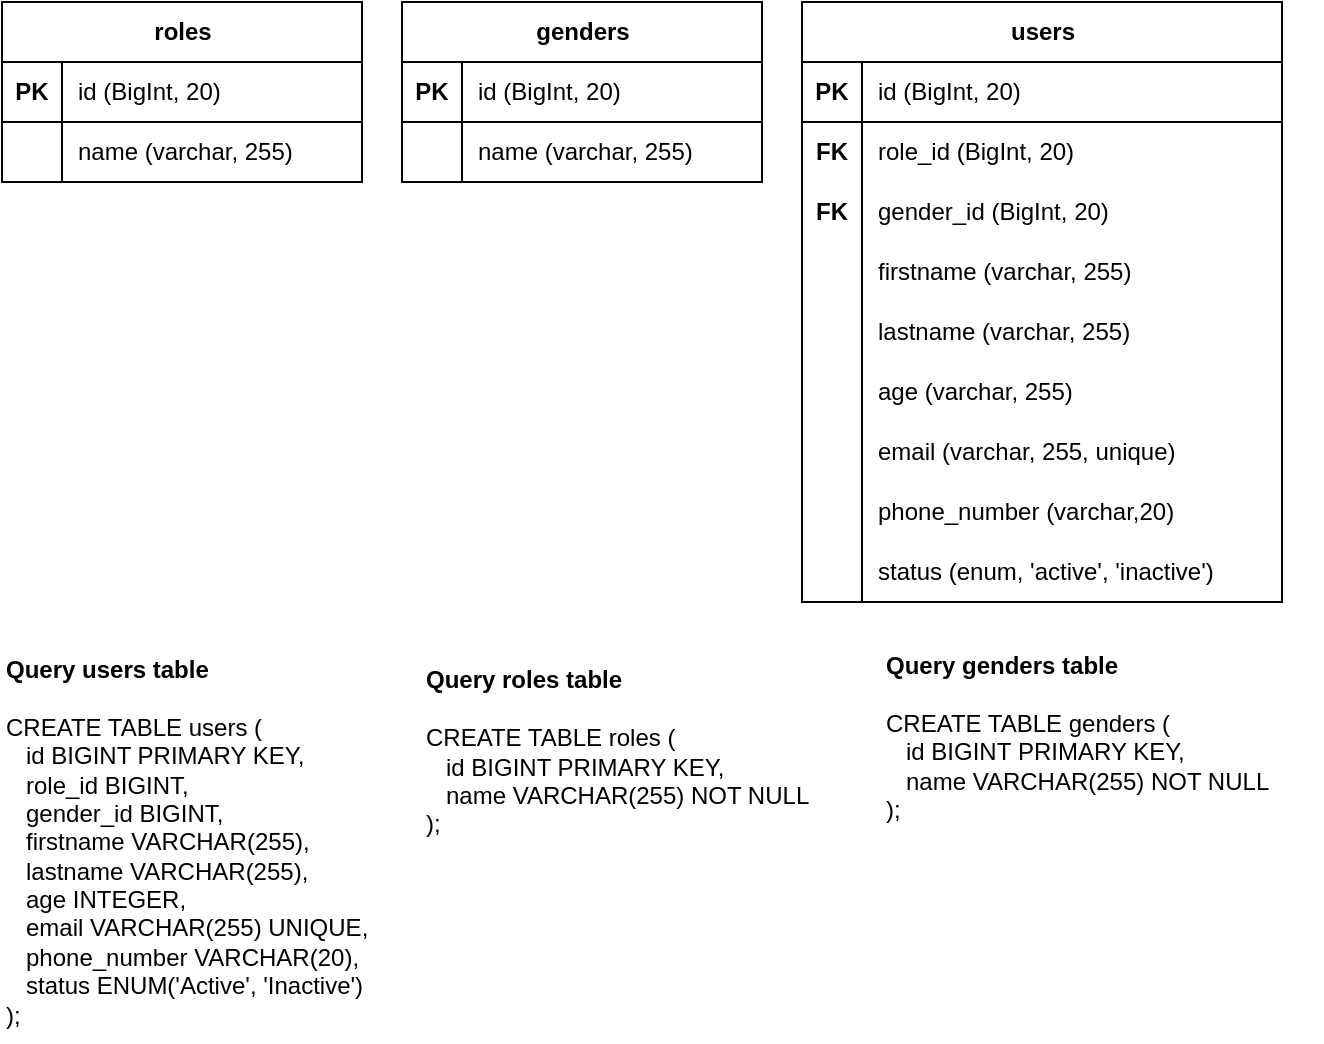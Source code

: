 <mxfile version="22.1.3" type="github">
  <diagram name="Page-1" id="N22ZHcxldVnQ0uxoigwu">
    <mxGraphModel dx="1360" dy="917" grid="1" gridSize="10" guides="1" tooltips="1" connect="1" arrows="1" fold="1" page="1" pageScale="1" pageWidth="850" pageHeight="1100" math="0" shadow="0">
      <root>
        <mxCell id="0" />
        <mxCell id="1" parent="0" />
        <mxCell id="YjZiiMKJeJTJuqKFajjN-1" value="roles" style="shape=table;startSize=30;container=1;collapsible=1;childLayout=tableLayout;fixedRows=1;rowLines=0;fontStyle=1;align=center;resizeLast=1;html=1;" vertex="1" parent="1">
          <mxGeometry x="90" y="130" width="180" height="90" as="geometry">
            <mxRectangle x="90" y="130" width="70" height="30" as="alternateBounds" />
          </mxGeometry>
        </mxCell>
        <mxCell id="YjZiiMKJeJTJuqKFajjN-2" value="" style="shape=tableRow;horizontal=0;startSize=0;swimlaneHead=0;swimlaneBody=0;fillColor=none;collapsible=0;dropTarget=0;points=[[0,0.5],[1,0.5]];portConstraint=eastwest;top=0;left=0;right=0;bottom=1;" vertex="1" parent="YjZiiMKJeJTJuqKFajjN-1">
          <mxGeometry y="30" width="180" height="30" as="geometry" />
        </mxCell>
        <mxCell id="YjZiiMKJeJTJuqKFajjN-3" value="PK" style="shape=partialRectangle;connectable=0;fillColor=none;top=0;left=0;bottom=0;right=0;fontStyle=1;overflow=hidden;whiteSpace=wrap;html=1;" vertex="1" parent="YjZiiMKJeJTJuqKFajjN-2">
          <mxGeometry width="30" height="30" as="geometry">
            <mxRectangle width="30" height="30" as="alternateBounds" />
          </mxGeometry>
        </mxCell>
        <mxCell id="YjZiiMKJeJTJuqKFajjN-4" value="id (BigInt, 20)" style="shape=partialRectangle;connectable=0;fillColor=none;top=0;left=0;bottom=0;right=0;align=left;spacingLeft=6;fontStyle=0;overflow=hidden;whiteSpace=wrap;html=1;" vertex="1" parent="YjZiiMKJeJTJuqKFajjN-2">
          <mxGeometry x="30" width="150" height="30" as="geometry">
            <mxRectangle width="150" height="30" as="alternateBounds" />
          </mxGeometry>
        </mxCell>
        <mxCell id="YjZiiMKJeJTJuqKFajjN-5" value="" style="shape=tableRow;horizontal=0;startSize=0;swimlaneHead=0;swimlaneBody=0;fillColor=none;collapsible=0;dropTarget=0;points=[[0,0.5],[1,0.5]];portConstraint=eastwest;top=0;left=0;right=0;bottom=0;" vertex="1" parent="YjZiiMKJeJTJuqKFajjN-1">
          <mxGeometry y="60" width="180" height="30" as="geometry" />
        </mxCell>
        <mxCell id="YjZiiMKJeJTJuqKFajjN-6" value="" style="shape=partialRectangle;connectable=0;fillColor=none;top=0;left=0;bottom=0;right=0;editable=1;overflow=hidden;whiteSpace=wrap;html=1;" vertex="1" parent="YjZiiMKJeJTJuqKFajjN-5">
          <mxGeometry width="30" height="30" as="geometry">
            <mxRectangle width="30" height="30" as="alternateBounds" />
          </mxGeometry>
        </mxCell>
        <mxCell id="YjZiiMKJeJTJuqKFajjN-7" value="name (varchar, 255)" style="shape=partialRectangle;connectable=0;fillColor=none;top=0;left=0;bottom=0;right=0;align=left;spacingLeft=6;overflow=hidden;whiteSpace=wrap;html=1;" vertex="1" parent="YjZiiMKJeJTJuqKFajjN-5">
          <mxGeometry x="30" width="150" height="30" as="geometry">
            <mxRectangle width="150" height="30" as="alternateBounds" />
          </mxGeometry>
        </mxCell>
        <mxCell id="YjZiiMKJeJTJuqKFajjN-8" value="genders" style="shape=table;startSize=30;container=1;collapsible=1;childLayout=tableLayout;fixedRows=1;rowLines=0;fontStyle=1;align=center;resizeLast=1;html=1;" vertex="1" parent="1">
          <mxGeometry x="290" y="130" width="180" height="90" as="geometry" />
        </mxCell>
        <mxCell id="YjZiiMKJeJTJuqKFajjN-9" value="" style="shape=tableRow;horizontal=0;startSize=0;swimlaneHead=0;swimlaneBody=0;fillColor=none;collapsible=0;dropTarget=0;points=[[0,0.5],[1,0.5]];portConstraint=eastwest;top=0;left=0;right=0;bottom=1;" vertex="1" parent="YjZiiMKJeJTJuqKFajjN-8">
          <mxGeometry y="30" width="180" height="30" as="geometry" />
        </mxCell>
        <mxCell id="YjZiiMKJeJTJuqKFajjN-10" value="PK" style="shape=partialRectangle;connectable=0;fillColor=none;top=0;left=0;bottom=0;right=0;fontStyle=1;overflow=hidden;whiteSpace=wrap;html=1;" vertex="1" parent="YjZiiMKJeJTJuqKFajjN-9">
          <mxGeometry width="30" height="30" as="geometry">
            <mxRectangle width="30" height="30" as="alternateBounds" />
          </mxGeometry>
        </mxCell>
        <mxCell id="YjZiiMKJeJTJuqKFajjN-11" value="&lt;span style=&quot;font-weight: normal;&quot;&gt;id (BigInt, 20)&lt;/span&gt;" style="shape=partialRectangle;connectable=0;fillColor=none;top=0;left=0;bottom=0;right=0;align=left;spacingLeft=6;fontStyle=1;overflow=hidden;whiteSpace=wrap;html=1;" vertex="1" parent="YjZiiMKJeJTJuqKFajjN-9">
          <mxGeometry x="30" width="150" height="30" as="geometry">
            <mxRectangle width="150" height="30" as="alternateBounds" />
          </mxGeometry>
        </mxCell>
        <mxCell id="YjZiiMKJeJTJuqKFajjN-12" value="" style="shape=tableRow;horizontal=0;startSize=0;swimlaneHead=0;swimlaneBody=0;fillColor=none;collapsible=0;dropTarget=0;points=[[0,0.5],[1,0.5]];portConstraint=eastwest;top=0;left=0;right=0;bottom=0;" vertex="1" parent="YjZiiMKJeJTJuqKFajjN-8">
          <mxGeometry y="60" width="180" height="30" as="geometry" />
        </mxCell>
        <mxCell id="YjZiiMKJeJTJuqKFajjN-13" value="" style="shape=partialRectangle;connectable=0;fillColor=none;top=0;left=0;bottom=0;right=0;editable=1;overflow=hidden;whiteSpace=wrap;html=1;" vertex="1" parent="YjZiiMKJeJTJuqKFajjN-12">
          <mxGeometry width="30" height="30" as="geometry">
            <mxRectangle width="30" height="30" as="alternateBounds" />
          </mxGeometry>
        </mxCell>
        <mxCell id="YjZiiMKJeJTJuqKFajjN-14" value="name (varchar, 255)" style="shape=partialRectangle;connectable=0;fillColor=none;top=0;left=0;bottom=0;right=0;align=left;spacingLeft=6;overflow=hidden;whiteSpace=wrap;html=1;" vertex="1" parent="YjZiiMKJeJTJuqKFajjN-12">
          <mxGeometry x="30" width="150" height="30" as="geometry">
            <mxRectangle width="150" height="30" as="alternateBounds" />
          </mxGeometry>
        </mxCell>
        <mxCell id="YjZiiMKJeJTJuqKFajjN-15" value="users" style="shape=table;startSize=30;container=1;collapsible=1;childLayout=tableLayout;fixedRows=1;rowLines=0;fontStyle=1;align=center;resizeLast=1;html=1;" vertex="1" parent="1">
          <mxGeometry x="490" y="130" width="240" height="300" as="geometry" />
        </mxCell>
        <mxCell id="YjZiiMKJeJTJuqKFajjN-16" value="" style="shape=tableRow;horizontal=0;startSize=0;swimlaneHead=0;swimlaneBody=0;fillColor=none;collapsible=0;dropTarget=0;points=[[0,0.5],[1,0.5]];portConstraint=eastwest;top=0;left=0;right=0;bottom=1;" vertex="1" parent="YjZiiMKJeJTJuqKFajjN-15">
          <mxGeometry y="30" width="240" height="30" as="geometry" />
        </mxCell>
        <mxCell id="YjZiiMKJeJTJuqKFajjN-17" value="PK" style="shape=partialRectangle;connectable=0;fillColor=none;top=0;left=0;bottom=0;right=0;fontStyle=1;overflow=hidden;whiteSpace=wrap;html=1;" vertex="1" parent="YjZiiMKJeJTJuqKFajjN-16">
          <mxGeometry width="30" height="30" as="geometry">
            <mxRectangle width="30" height="30" as="alternateBounds" />
          </mxGeometry>
        </mxCell>
        <mxCell id="YjZiiMKJeJTJuqKFajjN-18" value="id (BigInt, 20)" style="shape=partialRectangle;connectable=0;fillColor=none;top=0;left=0;bottom=0;right=0;align=left;spacingLeft=6;fontStyle=0;overflow=hidden;whiteSpace=wrap;html=1;" vertex="1" parent="YjZiiMKJeJTJuqKFajjN-16">
          <mxGeometry x="30" width="210" height="30" as="geometry">
            <mxRectangle width="210" height="30" as="alternateBounds" />
          </mxGeometry>
        </mxCell>
        <mxCell id="YjZiiMKJeJTJuqKFajjN-19" value="" style="shape=tableRow;horizontal=0;startSize=0;swimlaneHead=0;swimlaneBody=0;fillColor=none;collapsible=0;dropTarget=0;points=[[0,0.5],[1,0.5]];portConstraint=eastwest;top=0;left=0;right=0;bottom=0;" vertex="1" parent="YjZiiMKJeJTJuqKFajjN-15">
          <mxGeometry y="60" width="240" height="30" as="geometry" />
        </mxCell>
        <mxCell id="YjZiiMKJeJTJuqKFajjN-20" value="" style="shape=partialRectangle;connectable=0;fillColor=none;top=0;left=0;bottom=0;right=0;editable=1;overflow=hidden;whiteSpace=wrap;html=1;" vertex="1" parent="YjZiiMKJeJTJuqKFajjN-19">
          <mxGeometry width="30" height="30" as="geometry">
            <mxRectangle width="30" height="30" as="alternateBounds" />
          </mxGeometry>
        </mxCell>
        <mxCell id="YjZiiMKJeJTJuqKFajjN-21" value="role_id (BigInt, 20)" style="shape=partialRectangle;connectable=0;fillColor=none;top=0;left=0;bottom=0;right=0;align=left;spacingLeft=6;overflow=hidden;whiteSpace=wrap;html=1;" vertex="1" parent="YjZiiMKJeJTJuqKFajjN-19">
          <mxGeometry x="30" width="210" height="30" as="geometry">
            <mxRectangle width="210" height="30" as="alternateBounds" />
          </mxGeometry>
        </mxCell>
        <mxCell id="YjZiiMKJeJTJuqKFajjN-22" value="" style="shape=tableRow;horizontal=0;startSize=0;swimlaneHead=0;swimlaneBody=0;fillColor=none;collapsible=0;dropTarget=0;points=[[0,0.5],[1,0.5]];portConstraint=eastwest;top=0;left=0;right=0;bottom=0;" vertex="1" parent="YjZiiMKJeJTJuqKFajjN-15">
          <mxGeometry y="90" width="240" height="30" as="geometry" />
        </mxCell>
        <mxCell id="YjZiiMKJeJTJuqKFajjN-23" value="" style="shape=partialRectangle;connectable=0;fillColor=none;top=0;left=0;bottom=0;right=0;editable=1;overflow=hidden;whiteSpace=wrap;html=1;" vertex="1" parent="YjZiiMKJeJTJuqKFajjN-22">
          <mxGeometry width="30" height="30" as="geometry">
            <mxRectangle width="30" height="30" as="alternateBounds" />
          </mxGeometry>
        </mxCell>
        <mxCell id="YjZiiMKJeJTJuqKFajjN-24" value="gender_id (BigInt, 20)" style="shape=partialRectangle;connectable=0;fillColor=none;top=0;left=0;bottom=0;right=0;align=left;spacingLeft=6;overflow=hidden;whiteSpace=wrap;html=1;" vertex="1" parent="YjZiiMKJeJTJuqKFajjN-22">
          <mxGeometry x="30" width="210" height="30" as="geometry">
            <mxRectangle width="210" height="30" as="alternateBounds" />
          </mxGeometry>
        </mxCell>
        <mxCell id="YjZiiMKJeJTJuqKFajjN-25" value="" style="shape=tableRow;horizontal=0;startSize=0;swimlaneHead=0;swimlaneBody=0;fillColor=none;collapsible=0;dropTarget=0;points=[[0,0.5],[1,0.5]];portConstraint=eastwest;top=0;left=0;right=0;bottom=0;" vertex="1" parent="YjZiiMKJeJTJuqKFajjN-15">
          <mxGeometry y="120" width="240" height="30" as="geometry" />
        </mxCell>
        <mxCell id="YjZiiMKJeJTJuqKFajjN-26" value="" style="shape=partialRectangle;connectable=0;fillColor=none;top=0;left=0;bottom=0;right=0;editable=1;overflow=hidden;whiteSpace=wrap;html=1;" vertex="1" parent="YjZiiMKJeJTJuqKFajjN-25">
          <mxGeometry width="30" height="30" as="geometry">
            <mxRectangle width="30" height="30" as="alternateBounds" />
          </mxGeometry>
        </mxCell>
        <mxCell id="YjZiiMKJeJTJuqKFajjN-27" value="firstname (varchar, 255)" style="shape=partialRectangle;connectable=0;fillColor=none;top=0;left=0;bottom=0;right=0;align=left;spacingLeft=6;overflow=hidden;whiteSpace=wrap;html=1;" vertex="1" parent="YjZiiMKJeJTJuqKFajjN-25">
          <mxGeometry x="30" width="210" height="30" as="geometry">
            <mxRectangle width="210" height="30" as="alternateBounds" />
          </mxGeometry>
        </mxCell>
        <mxCell id="YjZiiMKJeJTJuqKFajjN-28" value="" style="shape=tableRow;horizontal=0;startSize=0;swimlaneHead=0;swimlaneBody=0;fillColor=none;collapsible=0;dropTarget=0;points=[[0,0.5],[1,0.5]];portConstraint=eastwest;top=0;left=0;right=0;bottom=0;" vertex="1" parent="YjZiiMKJeJTJuqKFajjN-15">
          <mxGeometry y="150" width="240" height="30" as="geometry" />
        </mxCell>
        <mxCell id="YjZiiMKJeJTJuqKFajjN-29" value="" style="shape=partialRectangle;connectable=0;fillColor=none;top=0;left=0;bottom=0;right=0;editable=1;overflow=hidden;whiteSpace=wrap;html=1;" vertex="1" parent="YjZiiMKJeJTJuqKFajjN-28">
          <mxGeometry width="30" height="30" as="geometry">
            <mxRectangle width="30" height="30" as="alternateBounds" />
          </mxGeometry>
        </mxCell>
        <mxCell id="YjZiiMKJeJTJuqKFajjN-30" value="lastname (varchar, 255)" style="shape=partialRectangle;connectable=0;fillColor=none;top=0;left=0;bottom=0;right=0;align=left;spacingLeft=6;overflow=hidden;whiteSpace=wrap;html=1;" vertex="1" parent="YjZiiMKJeJTJuqKFajjN-28">
          <mxGeometry x="30" width="210" height="30" as="geometry">
            <mxRectangle width="210" height="30" as="alternateBounds" />
          </mxGeometry>
        </mxCell>
        <mxCell id="YjZiiMKJeJTJuqKFajjN-31" value="" style="shape=tableRow;horizontal=0;startSize=0;swimlaneHead=0;swimlaneBody=0;fillColor=none;collapsible=0;dropTarget=0;points=[[0,0.5],[1,0.5]];portConstraint=eastwest;top=0;left=0;right=0;bottom=0;" vertex="1" parent="YjZiiMKJeJTJuqKFajjN-15">
          <mxGeometry y="180" width="240" height="30" as="geometry" />
        </mxCell>
        <mxCell id="YjZiiMKJeJTJuqKFajjN-32" value="" style="shape=partialRectangle;connectable=0;fillColor=none;top=0;left=0;bottom=0;right=0;editable=1;overflow=hidden;whiteSpace=wrap;html=1;" vertex="1" parent="YjZiiMKJeJTJuqKFajjN-31">
          <mxGeometry width="30" height="30" as="geometry">
            <mxRectangle width="30" height="30" as="alternateBounds" />
          </mxGeometry>
        </mxCell>
        <mxCell id="YjZiiMKJeJTJuqKFajjN-33" value="age (varchar, 255)" style="shape=partialRectangle;connectable=0;fillColor=none;top=0;left=0;bottom=0;right=0;align=left;spacingLeft=6;overflow=hidden;whiteSpace=wrap;html=1;" vertex="1" parent="YjZiiMKJeJTJuqKFajjN-31">
          <mxGeometry x="30" width="210" height="30" as="geometry">
            <mxRectangle width="210" height="30" as="alternateBounds" />
          </mxGeometry>
        </mxCell>
        <mxCell id="YjZiiMKJeJTJuqKFajjN-34" value="" style="shape=tableRow;horizontal=0;startSize=0;swimlaneHead=0;swimlaneBody=0;fillColor=none;collapsible=0;dropTarget=0;points=[[0,0.5],[1,0.5]];portConstraint=eastwest;top=0;left=0;right=0;bottom=0;" vertex="1" parent="YjZiiMKJeJTJuqKFajjN-15">
          <mxGeometry y="210" width="240" height="30" as="geometry" />
        </mxCell>
        <mxCell id="YjZiiMKJeJTJuqKFajjN-35" value="" style="shape=partialRectangle;connectable=0;fillColor=none;top=0;left=0;bottom=0;right=0;editable=1;overflow=hidden;whiteSpace=wrap;html=1;" vertex="1" parent="YjZiiMKJeJTJuqKFajjN-34">
          <mxGeometry width="30" height="30" as="geometry">
            <mxRectangle width="30" height="30" as="alternateBounds" />
          </mxGeometry>
        </mxCell>
        <mxCell id="YjZiiMKJeJTJuqKFajjN-36" value="email (varchar, 255, unique)" style="shape=partialRectangle;connectable=0;fillColor=none;top=0;left=0;bottom=0;right=0;align=left;spacingLeft=6;overflow=hidden;whiteSpace=wrap;html=1;" vertex="1" parent="YjZiiMKJeJTJuqKFajjN-34">
          <mxGeometry x="30" width="210" height="30" as="geometry">
            <mxRectangle width="210" height="30" as="alternateBounds" />
          </mxGeometry>
        </mxCell>
        <mxCell id="YjZiiMKJeJTJuqKFajjN-37" value="" style="shape=tableRow;horizontal=0;startSize=0;swimlaneHead=0;swimlaneBody=0;fillColor=none;collapsible=0;dropTarget=0;points=[[0,0.5],[1,0.5]];portConstraint=eastwest;top=0;left=0;right=0;bottom=0;" vertex="1" parent="YjZiiMKJeJTJuqKFajjN-15">
          <mxGeometry y="240" width="240" height="30" as="geometry" />
        </mxCell>
        <mxCell id="YjZiiMKJeJTJuqKFajjN-38" value="" style="shape=partialRectangle;connectable=0;fillColor=none;top=0;left=0;bottom=0;right=0;editable=1;overflow=hidden;whiteSpace=wrap;html=1;" vertex="1" parent="YjZiiMKJeJTJuqKFajjN-37">
          <mxGeometry width="30" height="30" as="geometry">
            <mxRectangle width="30" height="30" as="alternateBounds" />
          </mxGeometry>
        </mxCell>
        <mxCell id="YjZiiMKJeJTJuqKFajjN-39" value="phone_number (varchar,20)" style="shape=partialRectangle;connectable=0;fillColor=none;top=0;left=0;bottom=0;right=0;align=left;spacingLeft=6;overflow=hidden;whiteSpace=wrap;html=1;" vertex="1" parent="YjZiiMKJeJTJuqKFajjN-37">
          <mxGeometry x="30" width="210" height="30" as="geometry">
            <mxRectangle width="210" height="30" as="alternateBounds" />
          </mxGeometry>
        </mxCell>
        <mxCell id="YjZiiMKJeJTJuqKFajjN-40" value="" style="shape=tableRow;horizontal=0;startSize=0;swimlaneHead=0;swimlaneBody=0;fillColor=none;collapsible=0;dropTarget=0;points=[[0,0.5],[1,0.5]];portConstraint=eastwest;top=0;left=0;right=0;bottom=0;" vertex="1" parent="YjZiiMKJeJTJuqKFajjN-15">
          <mxGeometry y="270" width="240" height="30" as="geometry" />
        </mxCell>
        <mxCell id="YjZiiMKJeJTJuqKFajjN-41" value="" style="shape=partialRectangle;connectable=0;fillColor=none;top=0;left=0;bottom=0;right=0;editable=1;overflow=hidden;whiteSpace=wrap;html=1;" vertex="1" parent="YjZiiMKJeJTJuqKFajjN-40">
          <mxGeometry width="30" height="30" as="geometry">
            <mxRectangle width="30" height="30" as="alternateBounds" />
          </mxGeometry>
        </mxCell>
        <mxCell id="YjZiiMKJeJTJuqKFajjN-42" value="status (enum, &#39;active&#39;, &#39;inactive&#39;)" style="shape=partialRectangle;connectable=0;fillColor=none;top=0;left=0;bottom=0;right=0;align=left;spacingLeft=6;overflow=hidden;whiteSpace=wrap;html=1;" vertex="1" parent="YjZiiMKJeJTJuqKFajjN-40">
          <mxGeometry x="30" width="210" height="30" as="geometry">
            <mxRectangle width="210" height="30" as="alternateBounds" />
          </mxGeometry>
        </mxCell>
        <mxCell id="YjZiiMKJeJTJuqKFajjN-43" value="FK" style="shape=partialRectangle;connectable=0;fillColor=none;top=0;left=0;bottom=0;right=0;fontStyle=1;overflow=hidden;whiteSpace=wrap;html=1;" vertex="1" parent="1">
          <mxGeometry x="490" y="190" width="30" height="30" as="geometry">
            <mxRectangle width="30" height="30" as="alternateBounds" />
          </mxGeometry>
        </mxCell>
        <mxCell id="YjZiiMKJeJTJuqKFajjN-44" value="FK" style="shape=partialRectangle;connectable=0;fillColor=none;top=0;left=0;bottom=0;right=0;fontStyle=1;overflow=hidden;whiteSpace=wrap;html=1;" vertex="1" parent="1">
          <mxGeometry x="490" y="220" width="30" height="30" as="geometry">
            <mxRectangle width="30" height="30" as="alternateBounds" />
          </mxGeometry>
        </mxCell>
        <mxCell id="YjZiiMKJeJTJuqKFajjN-45" value="&lt;b&gt;Query users table&lt;/b&gt;&lt;br&gt;&lt;br&gt;&lt;div&gt;CREATE TABLE users (&lt;/div&gt;&amp;nbsp; &amp;nbsp;id BIGINT PRIMARY KEY&lt;span style=&quot;background-color: initial;&quot;&gt;,&lt;/span&gt;&lt;br&gt;&lt;div&gt;&amp;nbsp; &amp;nbsp;role_id BIGINT,&lt;/div&gt;&lt;div&gt;&amp;nbsp; &amp;nbsp;gender_id BIGINT,&lt;/div&gt;&lt;div&gt;&amp;nbsp; &amp;nbsp;firstname VARCHAR(255),&lt;/div&gt;&lt;div&gt;&amp;nbsp; &amp;nbsp;lastname VARCHAR(255),&lt;/div&gt;&lt;div&gt;&amp;nbsp; &amp;nbsp;age INTEGER,&lt;/div&gt;&lt;div&gt;&amp;nbsp; &amp;nbsp;email VARCHAR(255) UNIQUE,&lt;/div&gt;&lt;div&gt;&amp;nbsp; &amp;nbsp;phone_number VARCHAR(20),&lt;/div&gt;&lt;div&gt;&amp;nbsp; &amp;nbsp;status ENUM(&#39;Active&#39;, &#39;Inactive&#39;)&lt;/div&gt;&lt;div&gt;);&lt;/div&gt;" style="text;html=1;align=left;verticalAlign=middle;resizable=0;points=[];autosize=1;strokeColor=none;fillColor=none;" vertex="1" parent="1">
          <mxGeometry x="90" y="450" width="200" height="200" as="geometry" />
        </mxCell>
        <mxCell id="YjZiiMKJeJTJuqKFajjN-46" value="&lt;b&gt;Query roles table&lt;/b&gt;&lt;br&gt;&lt;br&gt;&lt;div&gt;&lt;div&gt;CREATE TABLE roles (&lt;/div&gt;&lt;div&gt;&amp;nbsp; &amp;nbsp;id BIGINT PRIMARY KEY,&lt;/div&gt;&lt;div&gt;&amp;nbsp; &amp;nbsp;name VARCHAR(255) NOT NULL&lt;/div&gt;&lt;div&gt;);&lt;/div&gt;&lt;/div&gt;" style="text;html=1;align=left;verticalAlign=middle;resizable=0;points=[];autosize=1;strokeColor=none;fillColor=none;" vertex="1" parent="1">
          <mxGeometry x="300" y="455" width="220" height="100" as="geometry" />
        </mxCell>
        <mxCell id="YjZiiMKJeJTJuqKFajjN-47" value="&lt;b&gt;Query genders table&lt;/b&gt;&lt;br&gt;&lt;br&gt;&lt;div&gt;&lt;div&gt;CREATE TABLE genders (&lt;/div&gt;&lt;div&gt;&amp;nbsp; &amp;nbsp;id BIGINT&amp;nbsp;PRIMARY KEY,&lt;/div&gt;&lt;div&gt;&amp;nbsp; &amp;nbsp;name VARCHAR(255) NOT NULL&lt;/div&gt;&lt;div&gt;);&lt;/div&gt;&lt;/div&gt;&lt;div&gt;&lt;br&gt;&lt;/div&gt;" style="text;html=1;align=left;verticalAlign=middle;resizable=0;points=[];autosize=1;strokeColor=none;fillColor=none;" vertex="1" parent="1">
          <mxGeometry x="530" y="450" width="220" height="110" as="geometry" />
        </mxCell>
      </root>
    </mxGraphModel>
  </diagram>
</mxfile>
